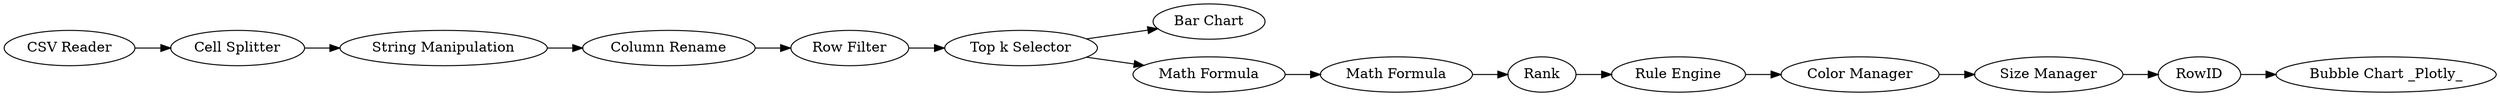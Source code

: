 digraph {
	1 [label="CSV Reader"]
	2 [label="Column Rename"]
	3 [label="Top k Selector"]
	5 [label="Row Filter"]
	6 [label="Bar Chart"]
	7 [label="Cell Splitter"]
	8 [label="String Manipulation"]
	9 [label="Math Formula"]
	10 [label=Rank]
	11 [label="Math Formula"]
	12 [label="Rule Engine"]
	13 [label="Color Manager"]
	14 [label="Size Manager"]
	15 [label="Bubble Chart _Plotly_"]
	45 [label=RowID]
	1 -> 7
	2 -> 5
	3 -> 6
	3 -> 9
	5 -> 3
	7 -> 8
	8 -> 2
	9 -> 11
	10 -> 12
	11 -> 10
	12 -> 13
	13 -> 14
	14 -> 45
	45 -> 15
	rankdir=LR
}
